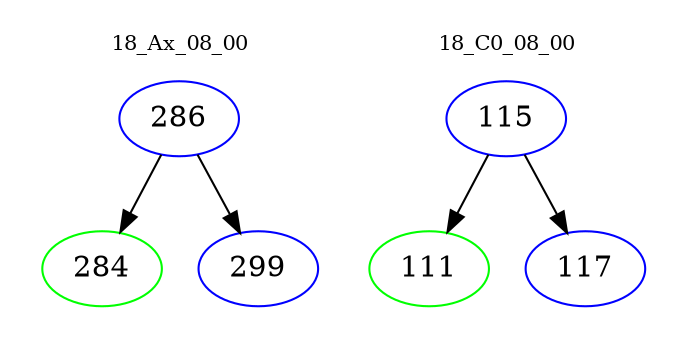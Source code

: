 digraph{
subgraph cluster_0 {
color = white
label = "18_Ax_08_00";
fontsize=10;
T0_286 [label="286", color="blue"]
T0_286 -> T0_284 [color="black"]
T0_284 [label="284", color="green"]
T0_286 -> T0_299 [color="black"]
T0_299 [label="299", color="blue"]
}
subgraph cluster_1 {
color = white
label = "18_C0_08_00";
fontsize=10;
T1_115 [label="115", color="blue"]
T1_115 -> T1_111 [color="black"]
T1_111 [label="111", color="green"]
T1_115 -> T1_117 [color="black"]
T1_117 [label="117", color="blue"]
}
}
